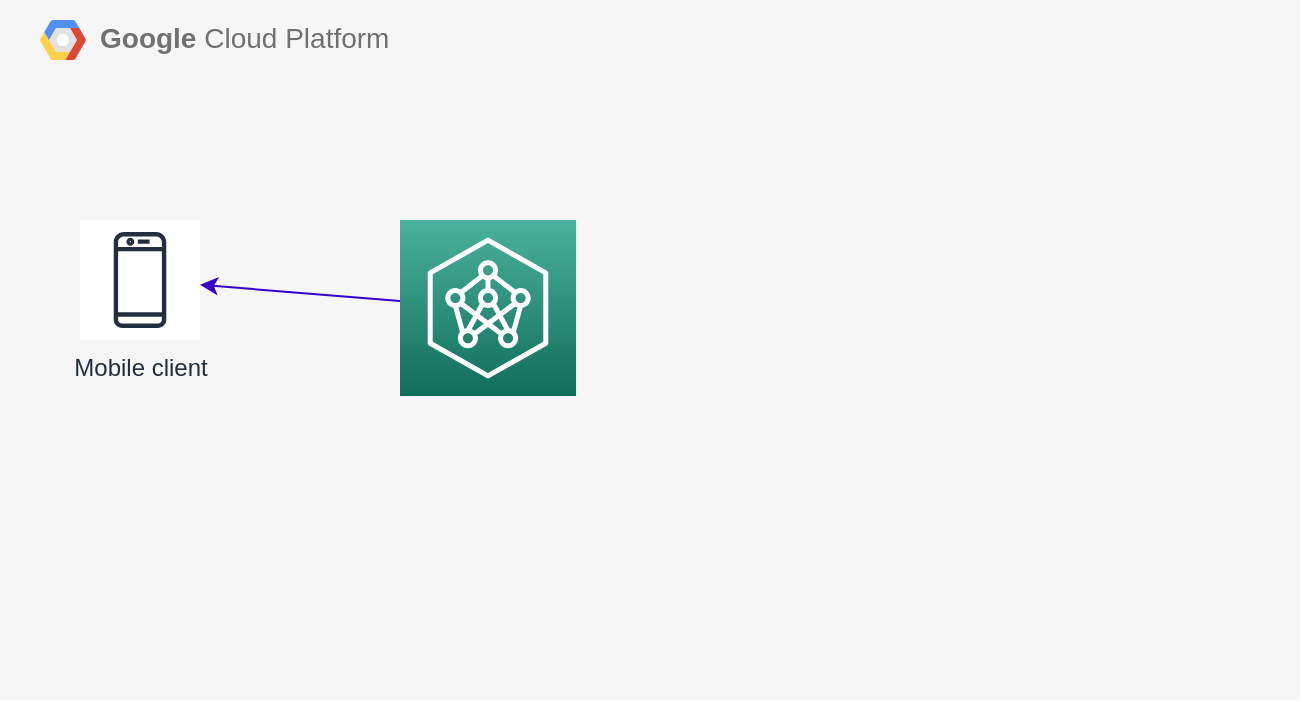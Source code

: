 <mxfile>
    <diagram id="gXc-f4rls6dEBOzyiOXe" name="Page-1">
        <mxGraphModel dx="577" dy="422" grid="1" gridSize="10" guides="1" tooltips="1" connect="1" arrows="1" fold="1" page="1" pageScale="1" pageWidth="850" pageHeight="1100" math="0" shadow="0">
            <root>
                <mxCell id="0"/>
                <mxCell id="1" parent="0"/>
                <mxCell id="3" value="&lt;b&gt;Google &lt;/b&gt;Cloud Platform" style="fillColor=#F6F6F6;strokeColor=none;shadow=0;gradientColor=none;fontSize=14;align=left;spacing=10;fontColor=#717171;9E9E9E;verticalAlign=top;spacingTop=-4;fontStyle=0;spacingLeft=40;html=1;" vertex="1" parent="1">
                    <mxGeometry x="40" y="260" width="650" height="350" as="geometry"/>
                </mxCell>
                <mxCell id="4" value="" style="shape=mxgraph.gcp2.google_cloud_platform;fillColor=#F6F6F6;strokeColor=none;shadow=0;gradientColor=none;" vertex="1" parent="3">
                    <mxGeometry width="23" height="20" relative="1" as="geometry">
                        <mxPoint x="20" y="10" as="offset"/>
                    </mxGeometry>
                </mxCell>
                <mxCell id="2" value="Mobile client" style="sketch=0;outlineConnect=0;fontColor=#232F3E;gradientColor=none;strokeColor=#232F3E;fillColor=#ffffff;dashed=0;verticalLabelPosition=bottom;verticalAlign=top;align=center;html=1;fontSize=12;fontStyle=0;aspect=fixed;shape=mxgraph.aws4.resourceIcon;resIcon=mxgraph.aws4.mobile_client;" vertex="1" parent="3">
                    <mxGeometry x="40" y="110" width="60" height="60" as="geometry"/>
                </mxCell>
                <mxCell id="6" style="edgeStyle=none;html=1;fillColor=#6a00ff;strokeColor=#3700CC;" edge="1" parent="3" source="5" target="2">
                    <mxGeometry relative="1" as="geometry"/>
                </mxCell>
                <mxCell id="5" value="" style="sketch=0;points=[[0,0,0],[0.25,0,0],[0.5,0,0],[0.75,0,0],[1,0,0],[0,1,0],[0.25,1,0],[0.5,1,0],[0.75,1,0],[1,1,0],[0,0.25,0],[0,0.5,0],[0,0.75,0],[1,0.25,0],[1,0.5,0],[1,0.75,0]];outlineConnect=0;fontColor=#232F3E;gradientColor=#4AB29A;gradientDirection=north;fillColor=#116D5B;strokeColor=#ffffff;dashed=0;verticalLabelPosition=bottom;verticalAlign=top;align=center;html=1;fontSize=12;fontStyle=0;aspect=fixed;shape=mxgraph.aws4.resourceIcon;resIcon=mxgraph.aws4.neuron_ml_sdk;" vertex="1" parent="3">
                    <mxGeometry x="200" y="110" width="88" height="88" as="geometry"/>
                </mxCell>
            </root>
        </mxGraphModel>
    </diagram>
</mxfile>